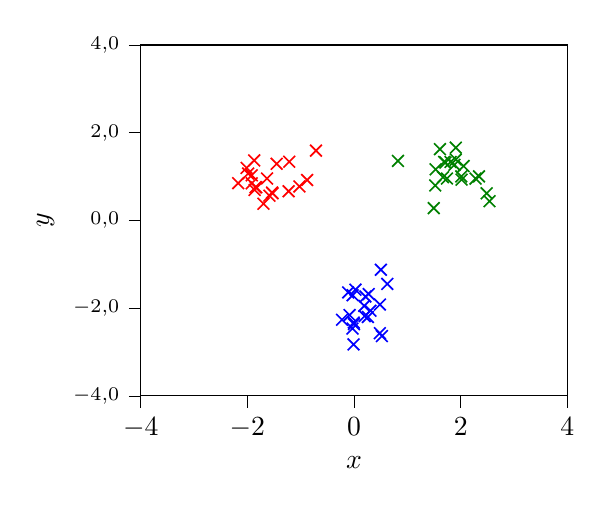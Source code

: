 % This file was created with tikzplotlib v0.10.1.
\begin{tikzpicture}

\definecolor{darkgray176}{RGB}{176,176,176}
\definecolor{green}{RGB}{0,128,0}

\begin{axis}[
tick align=outside,
tick pos=left,
width=7cm,
x grid style={darkgray176},
xmin=-4, xmax=4,
xtick style={color=black},
y grid style={darkgray176},
ymin=-4, ymax=4,
ytick style={color=black},
xlabel={\(\displaystyle x\)},
ylabel={\(\displaystyle y\)},
y tick label style={
    font=\scriptsize,
    /pgf/number format/.cd,
    use comma,
    fixed,
    fixed zerofill,
    precision=1,
    scaled ticks=false,
    /tikz/.cd
  },
]
\addplot [semithick, blue, mark=x, mark size=3, mark options={solid}, only marks]
table {%
-0.029 -2.465
0.275 -1.679
0.485 -2.57
-0.083 -2.157
-0.009 -2.827
0.214 -1.735
0.26 -2.201
0.308 -2.058
0.522 -2.637
-0.225 -2.265
-0.001 -2.363
-0.11 -1.641
-0.026 -1.704
0.199 -2.182
0.485 -1.918
0.027 -1.579
-0.005 -2.327
0.503 -1.124
0.191 -1.948
0.624 -1.447
};
\addplot [semithick, red, mark=x, mark size=3, mark options={solid}, only marks]
table {%
-1.698 0.381
-1.872 1.369
-2.014 1.198
-1.537 0.637
-1.864 0.696
-1.847 0.759
-1.588 0.565
-1.918 0.847
-1.226 0.666
-0.714 1.592
-1.45 1.292
-1.215 1.339
-1.024 0.775
-1.832 0.756
-1.631 0.956
-1.985 1.07
-2.172 0.85
-0.88 0.922
-1.527 0.617
-1.918 1.029
};
\addplot [semithick, green, mark=x, mark size=3, mark options={solid}, only marks]
table {%
1.81 1.333
2.344 1.005
1.713 1.32
2.054 1.241
1.669 0.987
1.495 0.281
2.017 0.931
1.883 1.268
1.908 1.66
1.53 1.166
2.278 0.955
0.824 1.357
1.611 1.626
1.69 1.335
2.487 0.619
2.011 1.004
2.54 0.439
1.523 0.798
1.743 0.956
1.908 1.388
};
\end{axis}

\end{tikzpicture}
